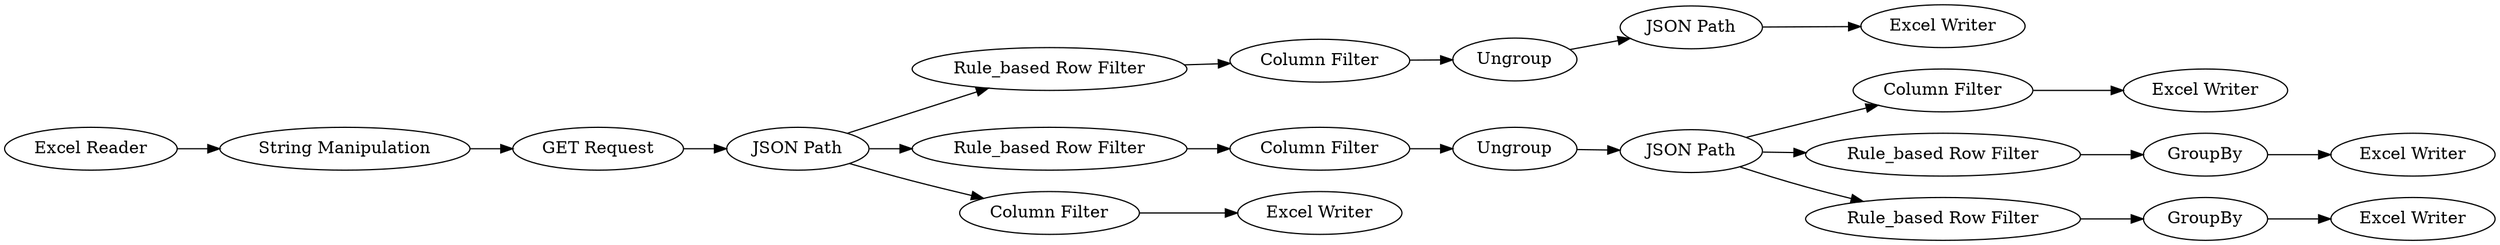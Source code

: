 digraph {
	108 -> 107
	104 -> 106
	85 -> 103
	106 -> 105
	89 -> 88
	83 -> 84
	87 -> 108
	1 -> 25
	102 -> 100
	100 -> 86
	86 -> 87
	25 -> 26
	87 -> 83
	103 -> 104
	85 -> 112
	26 -> 85
	112 -> 111
	105 -> 109
	88 -> 99
	84 -> 98
	85 -> 102
	87 -> 89
	103 [label="Rule_based Row Filter"]
	89 [label="Rule_based Row Filter"]
	26 [label="GET Request"]
	108 [label="Column Filter"]
	105 [label="JSON Path"]
	84 [label=GroupBy]
	98 [label="Excel Writer"]
	109 [label="Excel Writer"]
	25 [label="String Manipulation"]
	85 [label="JSON Path"]
	86 [label=Ungroup]
	1 [label="Excel Reader"]
	112 [label="Column Filter"]
	87 [label="JSON Path"]
	100 [label="Column Filter"]
	106 [label=Ungroup]
	83 [label="Rule_based Row Filter"]
	107 [label="Excel Writer"]
	99 [label="Excel Writer"]
	102 [label="Rule_based Row Filter"]
	104 [label="Column Filter"]
	88 [label=GroupBy]
	111 [label="Excel Writer"]
	rankdir=LR
}
